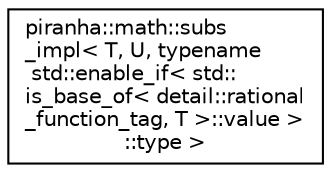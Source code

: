 digraph "Graphical Class Hierarchy"
{
  edge [fontname="Helvetica",fontsize="10",labelfontname="Helvetica",labelfontsize="10"];
  node [fontname="Helvetica",fontsize="10",shape=record];
  rankdir="LR";
  Node0 [label="piranha::math::subs\l_impl\< T, U, typename\l std::enable_if\< std::\lis_base_of\< detail::rational\l_function_tag, T \>::value \>\l::type \>",height=0.2,width=0.4,color="black", fillcolor="white", style="filled",URL="$structpiranha_1_1math_1_1subs__impl_3_01_t_00_01_u_00_01typename_01std_1_1enable__if_3_01std_1_1219025c2fbc0154decf650e163f325ee.html",tooltip="Specialisation of piranha::math::subs() for piranha::rational_function. "];
}
